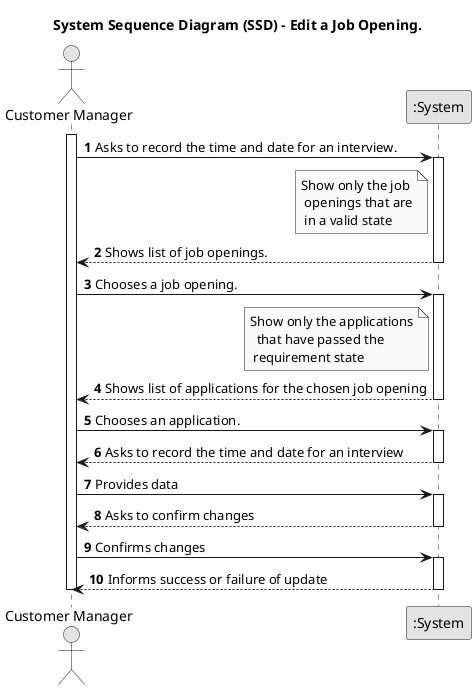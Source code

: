 @startuml

skinparam monochrome true
skinparam packageStyle rectangle
skinparam shadowing false

title System Sequence Diagram (SSD) - Edit a Job Opening.

autonumber

actor "Customer Manager" as CustomerManager
participant ":System" as System

activate CustomerManager

CustomerManager -> System : Asks to record the time and date for an interview.
note left of System : Show only the job\n openings that are\n in a valid state
activate System

System --> CustomerManager : Shows list of job openings.
deactivate System

CustomerManager -> System : Chooses a job opening.
note left of System : Show only the applications\n  that have passed the\n requirement state
activate System

System --> CustomerManager : Shows list of applications for the chosen job opening
deactivate System
    
CustomerManager -> System : Chooses an application.
activate System

System --> CustomerManager : Asks to record the time and date for an interview
deactivate System
CustomerManager -> System : Provides data
activate System

System --> CustomerManager : Asks to confirm changes
deactivate System

CustomerManager -> System : Confirms changes
activate System

System --> CustomerManager : Informs success or failure of update
deactivate System

deactivate CustomerManager

@enduml
